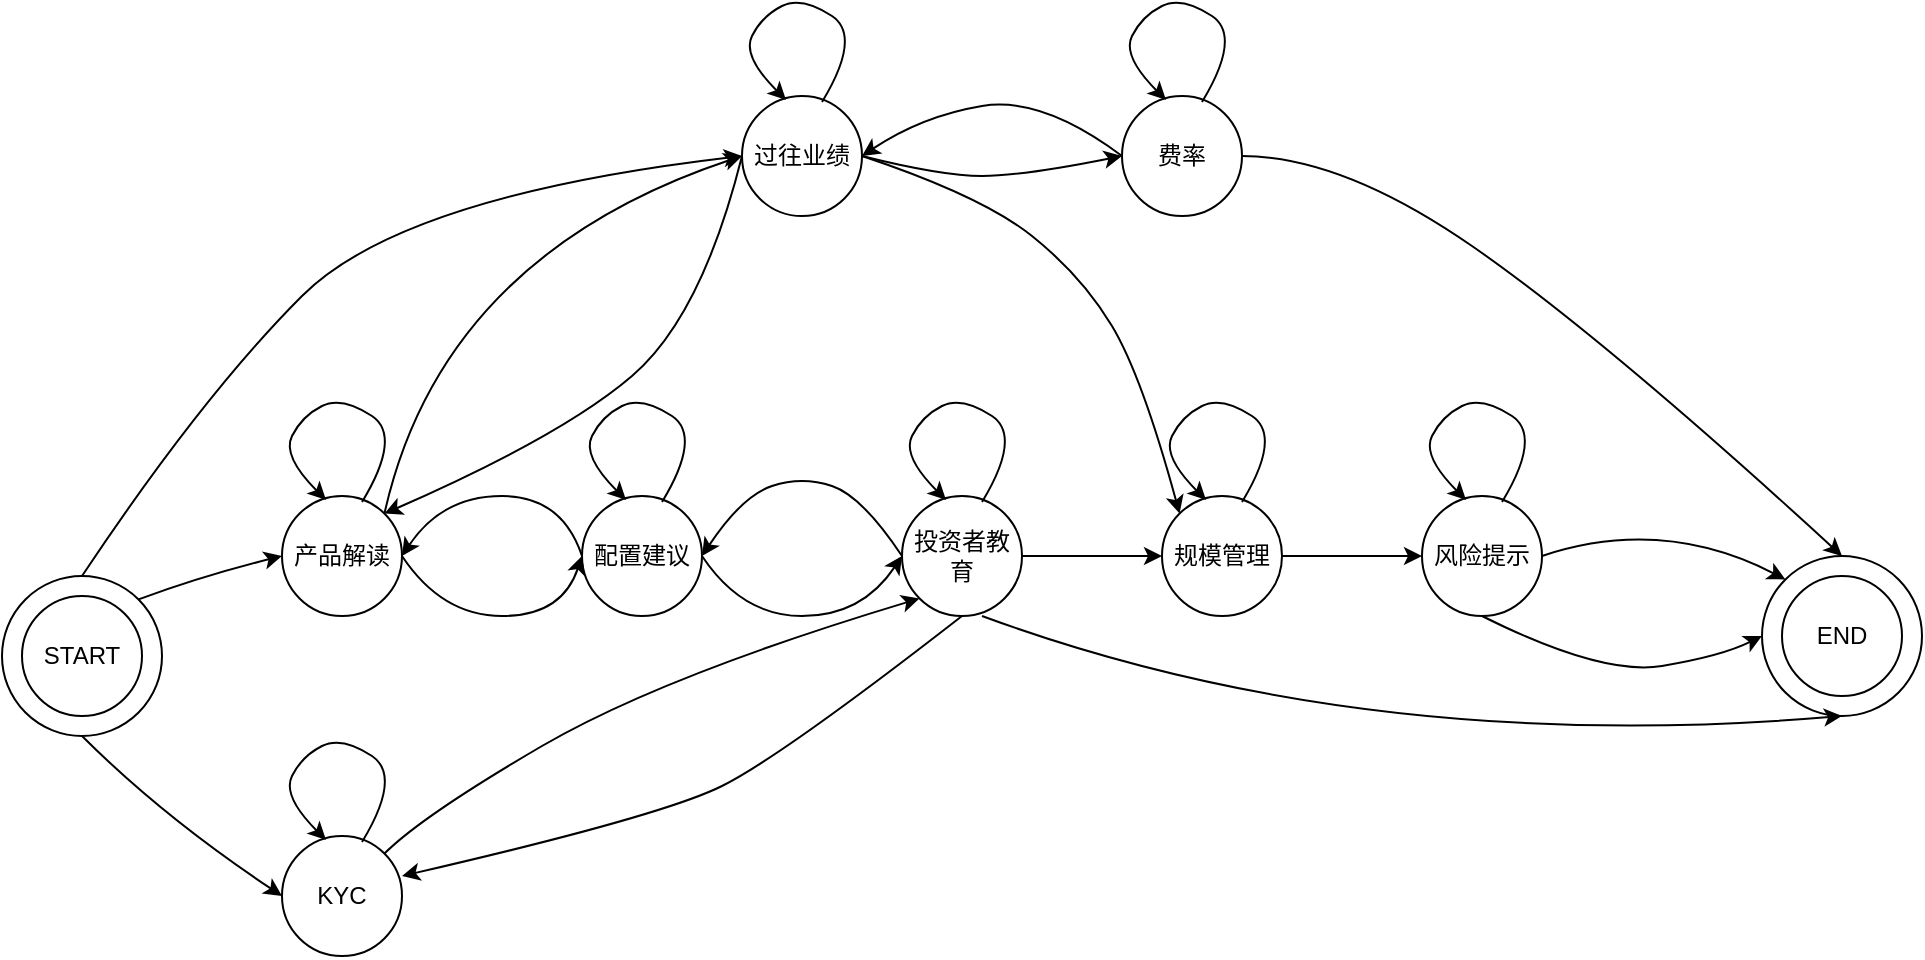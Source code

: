 <mxfile version="22.1.15" type="github">
  <diagram name="第 1 页" id="JpHSAzdzAuy1XNuP2HOe">
    <mxGraphModel dx="2074" dy="1180" grid="1" gridSize="10" guides="1" tooltips="1" connect="1" arrows="1" fold="1" page="1" pageScale="1" pageWidth="1200" pageHeight="500" math="0" shadow="0">
      <root>
        <mxCell id="0" />
        <mxCell id="1" parent="0" />
        <mxCell id="nruM63wIcKcIVX8D11SD-26" value="" style="group" vertex="1" connectable="0" parent="1">
          <mxGeometry x="80" y="290" width="80" height="80" as="geometry" />
        </mxCell>
        <mxCell id="nruM63wIcKcIVX8D11SD-24" value="" style="ellipse;whiteSpace=wrap;html=1;aspect=fixed;" vertex="1" parent="nruM63wIcKcIVX8D11SD-26">
          <mxGeometry width="80" height="80" as="geometry" />
        </mxCell>
        <mxCell id="nruM63wIcKcIVX8D11SD-25" value="START" style="ellipse;whiteSpace=wrap;html=1;aspect=fixed;" vertex="1" parent="nruM63wIcKcIVX8D11SD-26">
          <mxGeometry x="10" y="10" width="60" height="60" as="geometry" />
        </mxCell>
        <mxCell id="nruM63wIcKcIVX8D11SD-83" value="" style="curved=1;endArrow=classic;html=1;rounded=0;entryX=0;entryY=0.5;entryDx=0;entryDy=0;" edge="1" parent="nruM63wIcKcIVX8D11SD-26" target="nruM63wIcKcIVX8D11SD-35">
          <mxGeometry width="50" height="50" relative="1" as="geometry">
            <mxPoint x="40" y="80" as="sourcePoint" />
            <mxPoint x="90" y="30" as="targetPoint" />
            <Array as="points">
              <mxPoint x="80" y="120" />
            </Array>
          </mxGeometry>
        </mxCell>
        <mxCell id="nruM63wIcKcIVX8D11SD-29" value="风险提示" style="ellipse;whiteSpace=wrap;html=1;" vertex="1" parent="1">
          <mxGeometry x="790" y="250" width="60" height="60" as="geometry" />
        </mxCell>
        <mxCell id="nruM63wIcKcIVX8D11SD-30" value="" style="curved=1;endArrow=classic;html=1;rounded=0;entryX=0.367;entryY=0.033;entryDx=0;entryDy=0;exitX=0.667;exitY=0.05;exitDx=0;exitDy=0;exitPerimeter=0;entryPerimeter=0;" edge="1" parent="1" source="nruM63wIcKcIVX8D11SD-29" target="nruM63wIcKcIVX8D11SD-29">
          <mxGeometry width="50" height="50" relative="1" as="geometry">
            <mxPoint x="840" y="260" as="sourcePoint" />
            <mxPoint x="890" y="210" as="targetPoint" />
            <Array as="points">
              <mxPoint x="850" y="220" />
              <mxPoint x="820" y="200" />
              <mxPoint x="800" y="210" />
              <mxPoint x="790" y="230" />
            </Array>
          </mxGeometry>
        </mxCell>
        <mxCell id="nruM63wIcKcIVX8D11SD-33" value="产品解读" style="ellipse;whiteSpace=wrap;html=1;" vertex="1" parent="1">
          <mxGeometry x="220" y="250" width="60" height="60" as="geometry" />
        </mxCell>
        <mxCell id="nruM63wIcKcIVX8D11SD-34" value="" style="curved=1;endArrow=classic;html=1;rounded=0;entryX=0.367;entryY=0.033;entryDx=0;entryDy=0;exitX=0.667;exitY=0.05;exitDx=0;exitDy=0;exitPerimeter=0;entryPerimeter=0;" edge="1" parent="1" source="nruM63wIcKcIVX8D11SD-33" target="nruM63wIcKcIVX8D11SD-33">
          <mxGeometry width="50" height="50" relative="1" as="geometry">
            <mxPoint x="270" y="260" as="sourcePoint" />
            <mxPoint x="320" y="210" as="targetPoint" />
            <Array as="points">
              <mxPoint x="280" y="220" />
              <mxPoint x="250" y="200" />
              <mxPoint x="230" y="210" />
              <mxPoint x="220" y="230" />
            </Array>
          </mxGeometry>
        </mxCell>
        <mxCell id="nruM63wIcKcIVX8D11SD-35" value="KYC" style="ellipse;whiteSpace=wrap;html=1;" vertex="1" parent="1">
          <mxGeometry x="220" y="420" width="60" height="60" as="geometry" />
        </mxCell>
        <mxCell id="nruM63wIcKcIVX8D11SD-36" value="" style="curved=1;endArrow=classic;html=1;rounded=0;entryX=0.367;entryY=0.033;entryDx=0;entryDy=0;exitX=0.667;exitY=0.05;exitDx=0;exitDy=0;exitPerimeter=0;entryPerimeter=0;" edge="1" parent="1" source="nruM63wIcKcIVX8D11SD-35" target="nruM63wIcKcIVX8D11SD-35">
          <mxGeometry width="50" height="50" relative="1" as="geometry">
            <mxPoint x="270" y="430" as="sourcePoint" />
            <mxPoint x="320" y="380" as="targetPoint" />
            <Array as="points">
              <mxPoint x="280" y="390" />
              <mxPoint x="250" y="370" />
              <mxPoint x="230" y="380" />
              <mxPoint x="220" y="400" />
            </Array>
          </mxGeometry>
        </mxCell>
        <mxCell id="nruM63wIcKcIVX8D11SD-68" value="" style="edgeStyle=orthogonalEdgeStyle;rounded=0;orthogonalLoop=1;jettySize=auto;html=1;" edge="1" parent="1" source="nruM63wIcKcIVX8D11SD-39" target="nruM63wIcKcIVX8D11SD-29">
          <mxGeometry relative="1" as="geometry" />
        </mxCell>
        <mxCell id="nruM63wIcKcIVX8D11SD-39" value="规模管理" style="ellipse;whiteSpace=wrap;html=1;" vertex="1" parent="1">
          <mxGeometry x="660" y="250" width="60" height="60" as="geometry" />
        </mxCell>
        <mxCell id="nruM63wIcKcIVX8D11SD-40" value="" style="curved=1;endArrow=classic;html=1;rounded=0;entryX=0.367;entryY=0.033;entryDx=0;entryDy=0;exitX=0.667;exitY=0.05;exitDx=0;exitDy=0;exitPerimeter=0;entryPerimeter=0;" edge="1" parent="1" source="nruM63wIcKcIVX8D11SD-39" target="nruM63wIcKcIVX8D11SD-39">
          <mxGeometry width="50" height="50" relative="1" as="geometry">
            <mxPoint x="710" y="260" as="sourcePoint" />
            <mxPoint x="760" y="210" as="targetPoint" />
            <Array as="points">
              <mxPoint x="720" y="220" />
              <mxPoint x="690" y="200" />
              <mxPoint x="670" y="210" />
              <mxPoint x="660" y="230" />
            </Array>
          </mxGeometry>
        </mxCell>
        <mxCell id="nruM63wIcKcIVX8D11SD-41" value="过往业绩" style="ellipse;whiteSpace=wrap;html=1;" vertex="1" parent="1">
          <mxGeometry x="450" y="50" width="60" height="60" as="geometry" />
        </mxCell>
        <mxCell id="nruM63wIcKcIVX8D11SD-42" value="" style="curved=1;endArrow=classic;html=1;rounded=0;entryX=0.367;entryY=0.033;entryDx=0;entryDy=0;exitX=0.667;exitY=0.05;exitDx=0;exitDy=0;exitPerimeter=0;entryPerimeter=0;" edge="1" parent="1" source="nruM63wIcKcIVX8D11SD-41" target="nruM63wIcKcIVX8D11SD-41">
          <mxGeometry width="50" height="50" relative="1" as="geometry">
            <mxPoint x="500" y="60" as="sourcePoint" />
            <mxPoint x="550" y="10" as="targetPoint" />
            <Array as="points">
              <mxPoint x="510" y="20" />
              <mxPoint x="480" />
              <mxPoint x="460" y="10" />
              <mxPoint x="450" y="30" />
            </Array>
          </mxGeometry>
        </mxCell>
        <mxCell id="nruM63wIcKcIVX8D11SD-57" value="" style="edgeStyle=orthogonalEdgeStyle;rounded=0;orthogonalLoop=1;jettySize=auto;html=1;" edge="1" parent="1" source="nruM63wIcKcIVX8D11SD-43" target="nruM63wIcKcIVX8D11SD-39">
          <mxGeometry relative="1" as="geometry" />
        </mxCell>
        <mxCell id="nruM63wIcKcIVX8D11SD-43" value="投资者教育" style="ellipse;whiteSpace=wrap;html=1;" vertex="1" parent="1">
          <mxGeometry x="530" y="250" width="60" height="60" as="geometry" />
        </mxCell>
        <mxCell id="nruM63wIcKcIVX8D11SD-44" value="" style="curved=1;endArrow=classic;html=1;rounded=0;entryX=0.367;entryY=0.033;entryDx=0;entryDy=0;exitX=0.667;exitY=0.05;exitDx=0;exitDy=0;exitPerimeter=0;entryPerimeter=0;" edge="1" parent="1" source="nruM63wIcKcIVX8D11SD-43" target="nruM63wIcKcIVX8D11SD-43">
          <mxGeometry width="50" height="50" relative="1" as="geometry">
            <mxPoint x="580" y="260" as="sourcePoint" />
            <mxPoint x="630" y="210" as="targetPoint" />
            <Array as="points">
              <mxPoint x="590" y="220" />
              <mxPoint x="560" y="200" />
              <mxPoint x="540" y="210" />
              <mxPoint x="530" y="230" />
            </Array>
          </mxGeometry>
        </mxCell>
        <mxCell id="nruM63wIcKcIVX8D11SD-45" value="配置建议" style="ellipse;whiteSpace=wrap;html=1;" vertex="1" parent="1">
          <mxGeometry x="370" y="250" width="60" height="60" as="geometry" />
        </mxCell>
        <mxCell id="nruM63wIcKcIVX8D11SD-46" value="" style="curved=1;endArrow=classic;html=1;rounded=0;entryX=0.367;entryY=0.033;entryDx=0;entryDy=0;exitX=0.667;exitY=0.05;exitDx=0;exitDy=0;exitPerimeter=0;entryPerimeter=0;" edge="1" parent="1" source="nruM63wIcKcIVX8D11SD-45" target="nruM63wIcKcIVX8D11SD-45">
          <mxGeometry width="50" height="50" relative="1" as="geometry">
            <mxPoint x="420" y="260" as="sourcePoint" />
            <mxPoint x="470" y="210" as="targetPoint" />
            <Array as="points">
              <mxPoint x="430" y="220" />
              <mxPoint x="400" y="200" />
              <mxPoint x="380" y="210" />
              <mxPoint x="370" y="230" />
            </Array>
          </mxGeometry>
        </mxCell>
        <mxCell id="nruM63wIcKcIVX8D11SD-53" value="" style="curved=1;endArrow=classic;html=1;rounded=0;entryX=0;entryY=0.5;entryDx=0;entryDy=0;" edge="1" parent="1" target="nruM63wIcKcIVX8D11SD-43">
          <mxGeometry width="50" height="50" relative="1" as="geometry">
            <mxPoint x="430" y="280" as="sourcePoint" />
            <mxPoint x="480" y="230" as="targetPoint" />
            <Array as="points">
              <mxPoint x="450" y="310" />
              <mxPoint x="510" y="310" />
            </Array>
          </mxGeometry>
        </mxCell>
        <mxCell id="nruM63wIcKcIVX8D11SD-56" value="" style="curved=1;endArrow=classic;html=1;rounded=0;entryX=1;entryY=0.5;entryDx=0;entryDy=0;exitX=0;exitY=0.5;exitDx=0;exitDy=0;" edge="1" parent="1" source="nruM63wIcKcIVX8D11SD-43" target="nruM63wIcKcIVX8D11SD-45">
          <mxGeometry width="50" height="50" relative="1" as="geometry">
            <mxPoint x="690" y="690" as="sourcePoint" />
            <mxPoint x="740" y="640" as="targetPoint" />
            <Array as="points">
              <mxPoint x="510" y="250" />
              <mxPoint x="480" y="240" />
              <mxPoint x="450" y="250" />
            </Array>
          </mxGeometry>
        </mxCell>
        <mxCell id="nruM63wIcKcIVX8D11SD-59" value="" style="curved=1;endArrow=classic;html=1;rounded=0;exitX=1;exitY=0;exitDx=0;exitDy=0;entryX=0;entryY=0.5;entryDx=0;entryDy=0;" edge="1" parent="1" source="nruM63wIcKcIVX8D11SD-33" target="nruM63wIcKcIVX8D11SD-41">
          <mxGeometry width="50" height="50" relative="1" as="geometry">
            <mxPoint x="910" y="470" as="sourcePoint" />
            <mxPoint x="960" y="420" as="targetPoint" />
            <Array as="points">
              <mxPoint x="300" y="130" />
            </Array>
          </mxGeometry>
        </mxCell>
        <mxCell id="nruM63wIcKcIVX8D11SD-60" value="" style="curved=1;endArrow=classic;html=1;rounded=0;exitX=1;exitY=0.5;exitDx=0;exitDy=0;entryX=0;entryY=0;entryDx=0;entryDy=0;" edge="1" parent="1" source="nruM63wIcKcIVX8D11SD-41" target="nruM63wIcKcIVX8D11SD-39">
          <mxGeometry width="50" height="50" relative="1" as="geometry">
            <mxPoint x="910" y="470" as="sourcePoint" />
            <mxPoint x="960" y="420" as="targetPoint" />
            <Array as="points">
              <mxPoint x="570" y="100" />
              <mxPoint x="620" y="140" />
              <mxPoint x="650" y="190" />
            </Array>
          </mxGeometry>
        </mxCell>
        <mxCell id="nruM63wIcKcIVX8D11SD-63" value="" style="curved=1;endArrow=classic;html=1;rounded=0;entryX=1;entryY=0;entryDx=0;entryDy=0;" edge="1" parent="1" target="nruM63wIcKcIVX8D11SD-33">
          <mxGeometry width="50" height="50" relative="1" as="geometry">
            <mxPoint x="450" y="80" as="sourcePoint" />
            <mxPoint x="960" y="420" as="targetPoint" />
            <Array as="points">
              <mxPoint x="430" y="160" />
              <mxPoint x="360" y="220" />
            </Array>
          </mxGeometry>
        </mxCell>
        <mxCell id="nruM63wIcKcIVX8D11SD-66" value="" style="curved=1;endArrow=classic;html=1;rounded=0;entryX=1;entryY=0.5;entryDx=0;entryDy=0;exitX=0;exitY=0.5;exitDx=0;exitDy=0;" edge="1" parent="1" source="nruM63wIcKcIVX8D11SD-45">
          <mxGeometry width="50" height="50" relative="1" as="geometry">
            <mxPoint x="380" y="280" as="sourcePoint" />
            <mxPoint x="280" y="280" as="targetPoint" />
            <Array as="points">
              <mxPoint x="360" y="250" />
              <mxPoint x="300" y="250" />
            </Array>
          </mxGeometry>
        </mxCell>
        <mxCell id="nruM63wIcKcIVX8D11SD-67" value="" style="curved=1;endArrow=classic;html=1;rounded=0;" edge="1" parent="1">
          <mxGeometry width="50" height="50" relative="1" as="geometry">
            <mxPoint x="280" y="280" as="sourcePoint" />
            <mxPoint x="370" y="280" as="targetPoint" />
            <Array as="points">
              <mxPoint x="300" y="310" />
              <mxPoint x="360" y="310" />
            </Array>
          </mxGeometry>
        </mxCell>
        <mxCell id="nruM63wIcKcIVX8D11SD-69" value="费率" style="ellipse;whiteSpace=wrap;html=1;" vertex="1" parent="1">
          <mxGeometry x="640" y="50" width="60" height="60" as="geometry" />
        </mxCell>
        <mxCell id="nruM63wIcKcIVX8D11SD-71" value="" style="curved=1;endArrow=classic;html=1;rounded=0;entryX=1;entryY=0.5;entryDx=0;entryDy=0;exitX=0;exitY=0.5;exitDx=0;exitDy=0;" edge="1" parent="1" source="nruM63wIcKcIVX8D11SD-69">
          <mxGeometry width="50" height="50" relative="1" as="geometry">
            <mxPoint x="610" y="80" as="sourcePoint" />
            <mxPoint x="510" y="80" as="targetPoint" />
            <Array as="points">
              <mxPoint x="600" y="50" />
              <mxPoint x="540" y="60" />
            </Array>
          </mxGeometry>
        </mxCell>
        <mxCell id="nruM63wIcKcIVX8D11SD-73" value="" style="curved=1;endArrow=classic;html=1;rounded=0;entryX=0;entryY=0.5;entryDx=0;entryDy=0;exitX=1;exitY=0.5;exitDx=0;exitDy=0;" edge="1" parent="1" source="nruM63wIcKcIVX8D11SD-41" target="nruM63wIcKcIVX8D11SD-69">
          <mxGeometry width="50" height="50" relative="1" as="geometry">
            <mxPoint x="910" y="470" as="sourcePoint" />
            <mxPoint x="960" y="420" as="targetPoint" />
            <Array as="points">
              <mxPoint x="550" y="90" />
              <mxPoint x="590" y="90" />
            </Array>
          </mxGeometry>
        </mxCell>
        <mxCell id="nruM63wIcKcIVX8D11SD-74" value="" style="curved=1;endArrow=classic;html=1;rounded=0;entryX=0.367;entryY=0.033;entryDx=0;entryDy=0;exitX=0.667;exitY=0.05;exitDx=0;exitDy=0;exitPerimeter=0;entryPerimeter=0;" edge="1" parent="1">
          <mxGeometry width="50" height="50" relative="1" as="geometry">
            <mxPoint x="680" y="53" as="sourcePoint" />
            <mxPoint x="662" y="52" as="targetPoint" />
            <Array as="points">
              <mxPoint x="700" y="20" />
              <mxPoint x="670" />
              <mxPoint x="650" y="10" />
              <mxPoint x="640" y="30" />
            </Array>
          </mxGeometry>
        </mxCell>
        <mxCell id="nruM63wIcKcIVX8D11SD-75" value="" style="curved=1;endArrow=classic;html=1;rounded=0;entryX=0;entryY=1;entryDx=0;entryDy=0;exitX=1;exitY=0;exitDx=0;exitDy=0;" edge="1" parent="1" source="nruM63wIcKcIVX8D11SD-35" target="nruM63wIcKcIVX8D11SD-43">
          <mxGeometry width="50" height="50" relative="1" as="geometry">
            <mxPoint x="280" y="440" as="sourcePoint" />
            <mxPoint x="330" y="400" as="targetPoint" />
            <Array as="points">
              <mxPoint x="290" y="410" />
              <mxPoint x="410" y="340" />
            </Array>
          </mxGeometry>
        </mxCell>
        <mxCell id="nruM63wIcKcIVX8D11SD-77" value="" style="group" vertex="1" connectable="0" parent="1">
          <mxGeometry x="960" y="280" width="80" height="80" as="geometry" />
        </mxCell>
        <mxCell id="nruM63wIcKcIVX8D11SD-78" value="" style="ellipse;whiteSpace=wrap;html=1;aspect=fixed;" vertex="1" parent="nruM63wIcKcIVX8D11SD-77">
          <mxGeometry width="80" height="80" as="geometry" />
        </mxCell>
        <mxCell id="nruM63wIcKcIVX8D11SD-79" value="END" style="ellipse;whiteSpace=wrap;html=1;aspect=fixed;" vertex="1" parent="nruM63wIcKcIVX8D11SD-77">
          <mxGeometry x="10" y="10" width="60" height="60" as="geometry" />
        </mxCell>
        <mxCell id="nruM63wIcKcIVX8D11SD-80" value="" style="curved=1;endArrow=classic;html=1;rounded=0;exitX=0.5;exitY=1;exitDx=0;exitDy=0;" edge="1" parent="1" source="nruM63wIcKcIVX8D11SD-43">
          <mxGeometry width="50" height="50" relative="1" as="geometry">
            <mxPoint x="890" y="330" as="sourcePoint" />
            <mxPoint x="280" y="440" as="targetPoint" />
            <Array as="points">
              <mxPoint x="470" y="380" />
              <mxPoint x="410" y="410" />
            </Array>
          </mxGeometry>
        </mxCell>
        <mxCell id="nruM63wIcKcIVX8D11SD-81" value="" style="curved=1;endArrow=classic;html=1;rounded=0;entryX=0;entryY=0.5;entryDx=0;entryDy=0;exitX=0.5;exitY=0;exitDx=0;exitDy=0;" edge="1" parent="1" source="nruM63wIcKcIVX8D11SD-24" target="nruM63wIcKcIVX8D11SD-41">
          <mxGeometry width="50" height="50" relative="1" as="geometry">
            <mxPoint x="160" y="330" as="sourcePoint" />
            <mxPoint x="210" y="280" as="targetPoint" />
            <Array as="points">
              <mxPoint x="180" y="200" />
              <mxPoint x="280" y="100" />
            </Array>
          </mxGeometry>
        </mxCell>
        <mxCell id="nruM63wIcKcIVX8D11SD-82" value="" style="curved=1;endArrow=classic;html=1;rounded=0;entryX=0;entryY=0.5;entryDx=0;entryDy=0;exitX=1;exitY=0;exitDx=0;exitDy=0;" edge="1" parent="1" source="nruM63wIcKcIVX8D11SD-24" target="nruM63wIcKcIVX8D11SD-33">
          <mxGeometry width="50" height="50" relative="1" as="geometry">
            <mxPoint x="160" y="330" as="sourcePoint" />
            <mxPoint x="210" y="280" as="targetPoint" />
            <Array as="points">
              <mxPoint x="180" y="290" />
            </Array>
          </mxGeometry>
        </mxCell>
        <mxCell id="nruM63wIcKcIVX8D11SD-85" value="" style="curved=1;endArrow=classic;html=1;rounded=0;exitX=1;exitY=0.5;exitDx=0;exitDy=0;entryX=0;entryY=0;entryDx=0;entryDy=0;" edge="1" parent="1" source="nruM63wIcKcIVX8D11SD-29" target="nruM63wIcKcIVX8D11SD-78">
          <mxGeometry width="50" height="50" relative="1" as="geometry">
            <mxPoint x="890" y="330" as="sourcePoint" />
            <mxPoint x="940" y="280" as="targetPoint" />
            <Array as="points">
              <mxPoint x="910" y="260" />
            </Array>
          </mxGeometry>
        </mxCell>
        <mxCell id="nruM63wIcKcIVX8D11SD-86" value="" style="curved=1;endArrow=classic;html=1;rounded=0;entryX=0.5;entryY=1;entryDx=0;entryDy=0;" edge="1" parent="1" target="nruM63wIcKcIVX8D11SD-78">
          <mxGeometry width="50" height="50" relative="1" as="geometry">
            <mxPoint x="570" y="310" as="sourcePoint" />
            <mxPoint x="940" y="280" as="targetPoint" />
            <Array as="points">
              <mxPoint x="760" y="380" />
            </Array>
          </mxGeometry>
        </mxCell>
        <mxCell id="nruM63wIcKcIVX8D11SD-87" value="" style="curved=1;endArrow=classic;html=1;rounded=0;exitX=0.5;exitY=1;exitDx=0;exitDy=0;entryX=0;entryY=0.5;entryDx=0;entryDy=0;" edge="1" parent="1" source="nruM63wIcKcIVX8D11SD-29" target="nruM63wIcKcIVX8D11SD-78">
          <mxGeometry width="50" height="50" relative="1" as="geometry">
            <mxPoint x="890" y="330" as="sourcePoint" />
            <mxPoint x="940" y="280" as="targetPoint" />
            <Array as="points">
              <mxPoint x="880" y="340" />
              <mxPoint x="940" y="330" />
            </Array>
          </mxGeometry>
        </mxCell>
        <mxCell id="nruM63wIcKcIVX8D11SD-88" value="" style="curved=1;endArrow=classic;html=1;rounded=0;entryX=0.5;entryY=0;entryDx=0;entryDy=0;" edge="1" parent="1" target="nruM63wIcKcIVX8D11SD-78">
          <mxGeometry width="50" height="50" relative="1" as="geometry">
            <mxPoint x="700" y="80" as="sourcePoint" />
            <mxPoint x="750" y="30" as="targetPoint" />
            <Array as="points">
              <mxPoint x="750" y="80" />
              <mxPoint x="880" y="170" />
            </Array>
          </mxGeometry>
        </mxCell>
      </root>
    </mxGraphModel>
  </diagram>
</mxfile>
